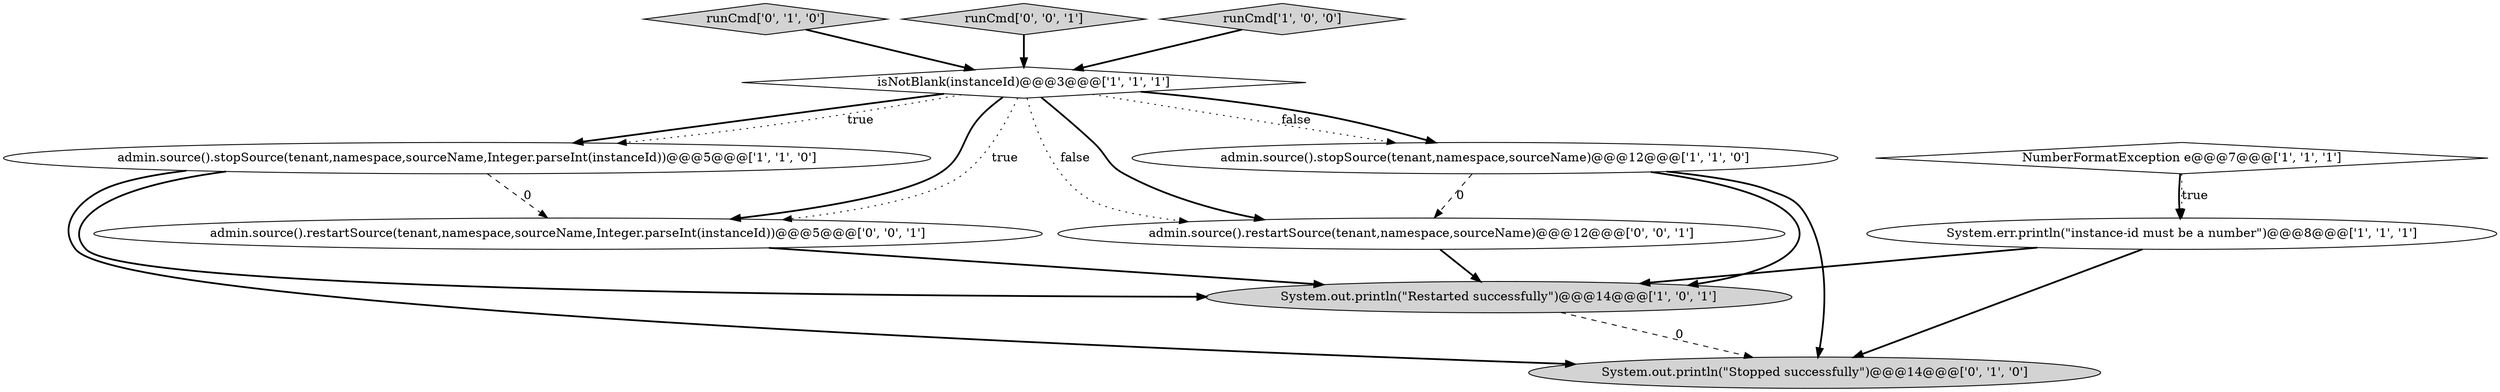 digraph {
8 [style = filled, label = "runCmd['0', '1', '0']", fillcolor = lightgray, shape = diamond image = "AAA0AAABBB2BBB"];
4 [style = filled, label = "admin.source().stopSource(tenant,namespace,sourceName,Integer.parseInt(instanceId))@@@5@@@['1', '1', '0']", fillcolor = white, shape = ellipse image = "AAA0AAABBB1BBB"];
6 [style = filled, label = "isNotBlank(instanceId)@@@3@@@['1', '1', '1']", fillcolor = white, shape = diamond image = "AAA0AAABBB1BBB"];
10 [style = filled, label = "runCmd['0', '0', '1']", fillcolor = lightgray, shape = diamond image = "AAA0AAABBB3BBB"];
0 [style = filled, label = "System.err.println(\"instance-id must be a number\")@@@8@@@['1', '1', '1']", fillcolor = white, shape = ellipse image = "AAA0AAABBB1BBB"];
1 [style = filled, label = "System.out.println(\"Restarted successfully\")@@@14@@@['1', '0', '1']", fillcolor = lightgray, shape = ellipse image = "AAA0AAABBB1BBB"];
11 [style = filled, label = "admin.source().restartSource(tenant,namespace,sourceName)@@@12@@@['0', '0', '1']", fillcolor = white, shape = ellipse image = "AAA0AAABBB3BBB"];
2 [style = filled, label = "runCmd['1', '0', '0']", fillcolor = lightgray, shape = diamond image = "AAA0AAABBB1BBB"];
7 [style = filled, label = "System.out.println(\"Stopped successfully\")@@@14@@@['0', '1', '0']", fillcolor = lightgray, shape = ellipse image = "AAA1AAABBB2BBB"];
3 [style = filled, label = "admin.source().stopSource(tenant,namespace,sourceName)@@@12@@@['1', '1', '0']", fillcolor = white, shape = ellipse image = "AAA0AAABBB1BBB"];
5 [style = filled, label = "NumberFormatException e@@@7@@@['1', '1', '1']", fillcolor = white, shape = diamond image = "AAA0AAABBB1BBB"];
9 [style = filled, label = "admin.source().restartSource(tenant,namespace,sourceName,Integer.parseInt(instanceId))@@@5@@@['0', '0', '1']", fillcolor = white, shape = ellipse image = "AAA0AAABBB3BBB"];
5->0 [style = dotted, label="true"];
4->7 [style = bold, label=""];
6->4 [style = bold, label=""];
10->6 [style = bold, label=""];
4->9 [style = dashed, label="0"];
0->7 [style = bold, label=""];
6->11 [style = dotted, label="false"];
6->11 [style = bold, label=""];
3->11 [style = dashed, label="0"];
11->1 [style = bold, label=""];
6->3 [style = dotted, label="false"];
8->6 [style = bold, label=""];
3->7 [style = bold, label=""];
0->1 [style = bold, label=""];
3->1 [style = bold, label=""];
4->1 [style = bold, label=""];
6->9 [style = bold, label=""];
1->7 [style = dashed, label="0"];
6->4 [style = dotted, label="true"];
5->0 [style = bold, label=""];
6->3 [style = bold, label=""];
2->6 [style = bold, label=""];
6->9 [style = dotted, label="true"];
9->1 [style = bold, label=""];
}
